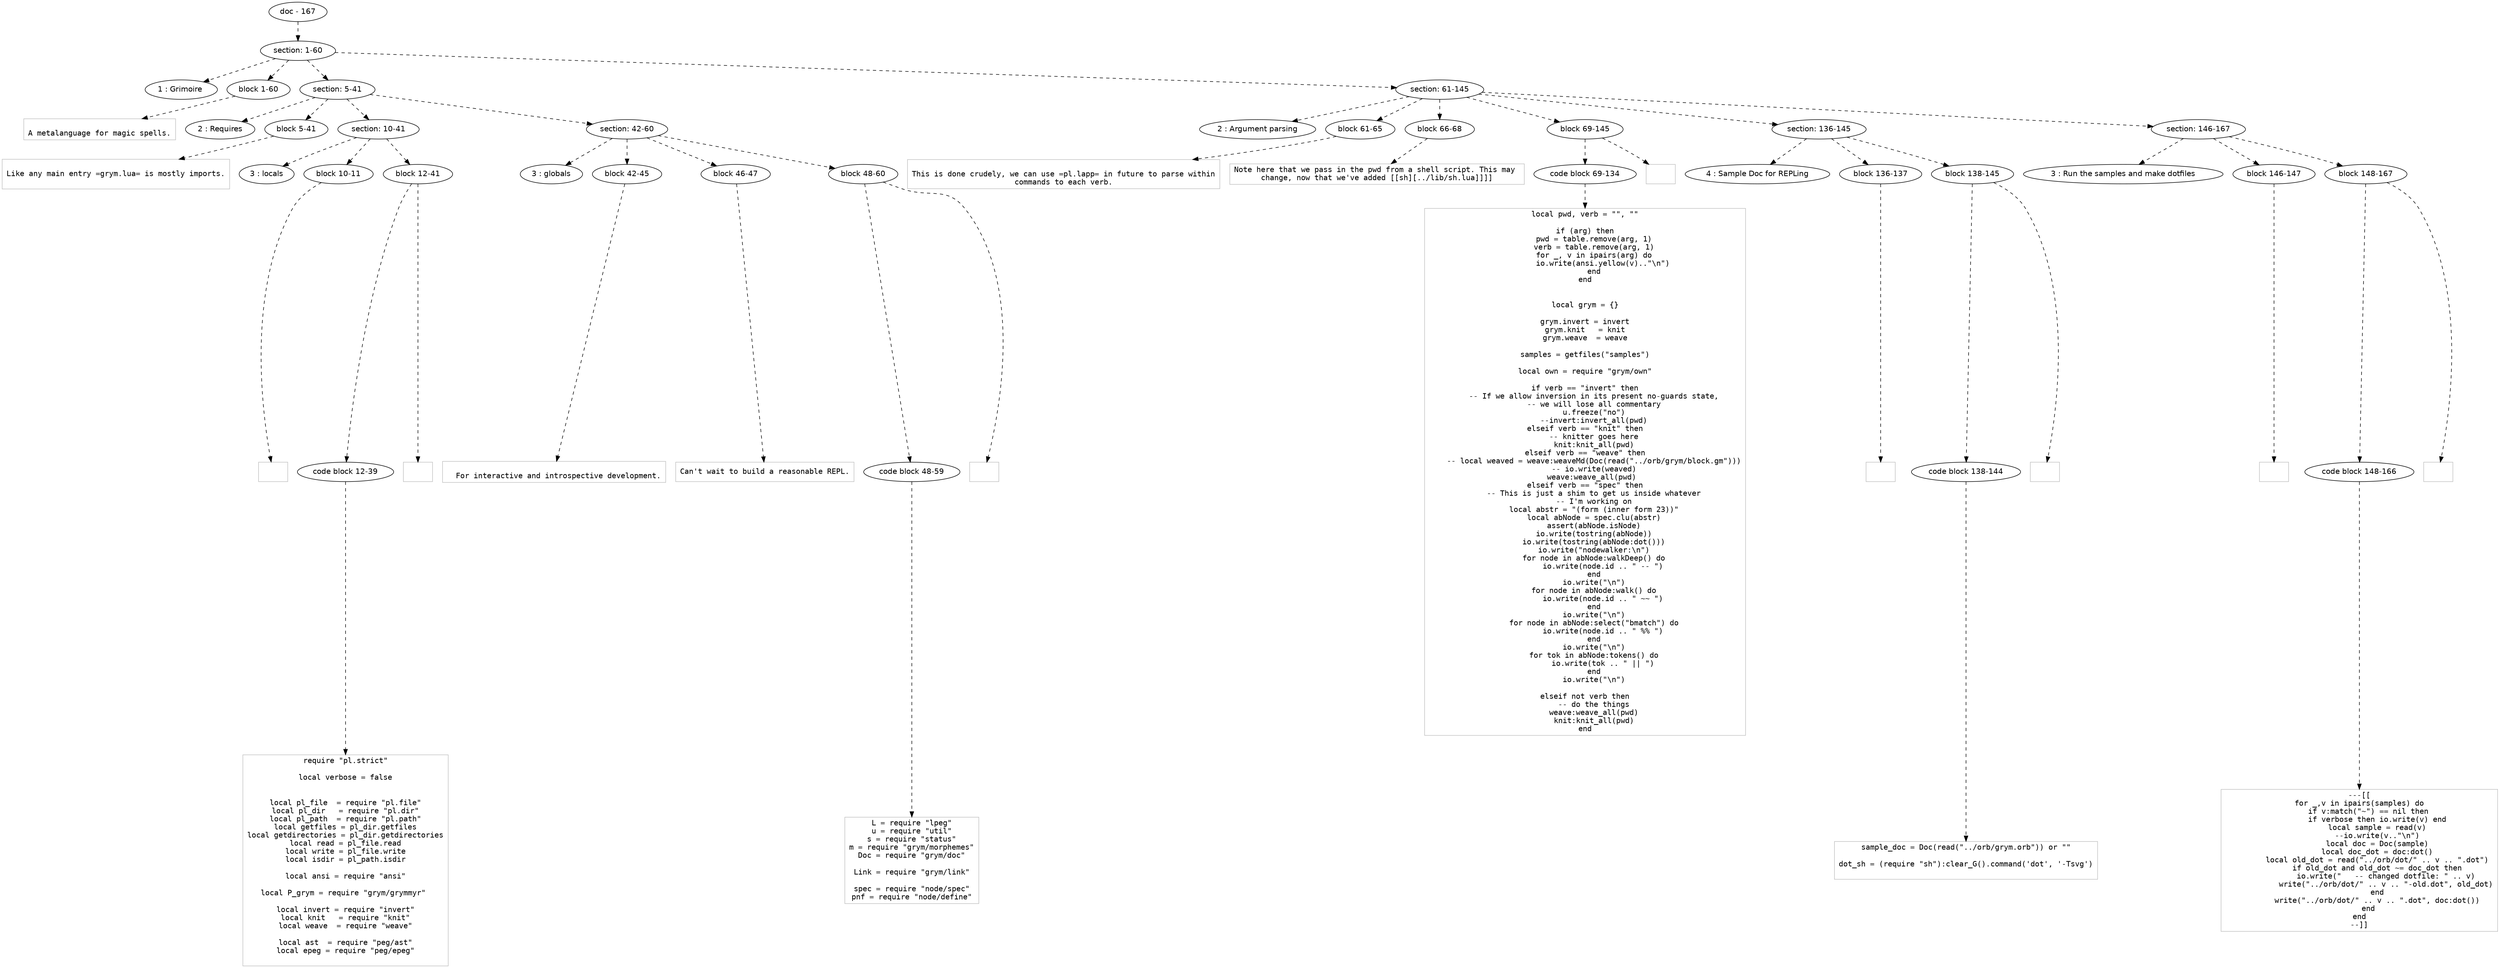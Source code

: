 digraph hierarchy {

node [fontname=Helvetica]
edge [style=dashed]

doc_0 [label="doc - 167"]


doc_0 -> { section_1}
{rank=same; section_1}

section_1 [label="section: 1-60"]


section_1 -> { header_2 block_3 section_4 section_5}
{rank=same; header_2 block_3 section_4 section_5}

header_2 [label="1 : Grimoire "]

block_3 [label="block 1-60"]

section_4 [label="section: 5-41"]

section_5 [label="section: 61-145"]


block_3 -> leaf_6
leaf_6  [color=Gray,shape=rectangle,fontname=Inconsolata,label="
A metalanguage for magic spells.
"]
section_4 -> { header_7 block_8 section_9 section_10}
{rank=same; header_7 block_8 section_9 section_10}

header_7 [label="2 : Requires"]

block_8 [label="block 5-41"]

section_9 [label="section: 10-41"]

section_10 [label="section: 42-60"]


block_8 -> leaf_11
leaf_11  [color=Gray,shape=rectangle,fontname=Inconsolata,label="
Like any main entry =grym.lua= is mostly imports.

"]
section_9 -> { header_12 block_13 block_14}
{rank=same; header_12 block_13 block_14}

header_12 [label="3 : locals"]

block_13 [label="block 10-11"]

block_14 [label="block 12-41"]


block_13 -> leaf_15
leaf_15  [color=Gray,shape=rectangle,fontname=Inconsolata,label=""]
block_14 -> { codeblock_16}
{rank=same; codeblock_16}

codeblock_16 [label="code block 12-39"]


codeblock_16 -> leaf_17
leaf_17  [color=Gray,shape=rectangle,fontname=Inconsolata,label="require \"pl.strict\"

local verbose = false


local pl_file  = require \"pl.file\"
local pl_dir   = require \"pl.dir\"
local pl_path  = require \"pl.path\"
local getfiles = pl_dir.getfiles
local getdirectories = pl_dir.getdirectories
local read = pl_file.read
local write = pl_file.write
local isdir = pl_path.isdir

local ansi = require \"ansi\"

local P_grym = require \"grym/grymmyr\" 

local invert = require \"invert\"
local knit   = require \"knit\"
local weave  = require \"weave\"

local ast  = require \"peg/ast\"
local epeg = require \"peg/epeg\"

"]
block_14 -> leaf_18
leaf_18  [color=Gray,shape=rectangle,fontname=Inconsolata,label="
"]
section_10 -> { header_19 block_20 block_21 block_22}
{rank=same; header_19 block_20 block_21 block_22}

header_19 [label="3 : globals"]

block_20 [label="block 42-45"]

block_21 [label="block 46-47"]

block_22 [label="block 48-60"]


block_20 -> leaf_23
leaf_23  [color=Gray,shape=rectangle,fontname=Inconsolata,label="
  For interactive and introspective development.
"]
block_21 -> leaf_24
leaf_24  [color=Gray,shape=rectangle,fontname=Inconsolata,label="Can't wait to build a reasonable REPL.
"]
block_22 -> { codeblock_25}
{rank=same; codeblock_25}

codeblock_25 [label="code block 48-59"]


codeblock_25 -> leaf_26
leaf_26  [color=Gray,shape=rectangle,fontname=Inconsolata,label="L = require \"lpeg\"
u = require \"util\"
s = require \"status\"
m = require \"grym/morphemes\"
Doc = require \"grym/doc\"

Link = require \"grym/link\"

spec = require \"node/spec\"
pnf = require \"node/define\""]
block_22 -> leaf_27
leaf_27  [color=Gray,shape=rectangle,fontname=Inconsolata,label=""]
section_5 -> { header_28 block_29 block_30 block_31 section_32 section_33}
{rank=same; header_28 block_29 block_30 block_31 section_32 section_33}

header_28 [label="2 : Argument parsing"]

block_29 [label="block 61-65"]

block_30 [label="block 66-68"]

block_31 [label="block 69-145"]

section_32 [label="section: 136-145"]

section_33 [label="section: 146-167"]


block_29 -> leaf_34
leaf_34  [color=Gray,shape=rectangle,fontname=Inconsolata,label="
This is done crudely, we can use =pl.lapp= in future to parse within
commands to each verb.
"]
block_30 -> leaf_35
leaf_35  [color=Gray,shape=rectangle,fontname=Inconsolata,label="Note here that we pass in the pwd from a shell script. This may 
change, now that we've added [[sh][../lib/sh.lua]]]]
"]
block_31 -> { codeblock_36}
{rank=same; codeblock_36}

codeblock_36 [label="code block 69-134"]


codeblock_36 -> leaf_37
leaf_37  [color=Gray,shape=rectangle,fontname=Inconsolata,label="local pwd, verb = \"\", \"\"

if (arg) then
    pwd = table.remove(arg, 1)
    verb = table.remove(arg, 1)
    for _, v in ipairs(arg) do
        io.write(ansi.yellow(v)..\"\\n\")
    end
end


local grym = {}

grym.invert = invert
grym.knit   = knit
grym.weave  = weave

samples = getfiles(\"samples\")

local own = require \"grym/own\"

if verb == \"invert\" then
    -- If we allow inversion in its present no-guards state,
    -- we will lose all commentary
    u.freeze(\"no\")
    --invert:invert_all(pwd)
elseif verb == \"knit\" then
    -- knitter goes here
    knit:knit_all(pwd)
elseif verb == \"weave\" then
    -- local weaved = weave:weaveMd(Doc(read(\"../orb/grym/block.gm\")))
    -- io.write(weaved)
    weave:weave_all(pwd) 
elseif verb == \"spec\" then
    -- This is just a shim to get us inside whatever
    -- I'm working on
    local abstr = \"(form (inner form 23))\"
    local abNode = spec.clu(abstr)
    assert(abNode.isNode)
    io.write(tostring(abNode))
    io.write(tostring(abNode:dot()))
    io.write(\"nodewalker:\\n\")
    for node in abNode:walkDeep() do
        io.write(node.id .. \" -- \")
    end
    io.write(\"\\n\")
    for node in abNode:walk() do
        io.write(node.id .. \" ~~ \")
    end
    io.write(\"\\n\")
    for node in abNode:select(\"bmatch\") do
        io.write(node.id .. \" %% \")
    end
    io.write(\"\\n\")
    for tok in abNode:tokens() do
        io.write(tok .. \" || \")
    end
    io.write(\"\\n\")

elseif not verb then
    -- do the things
    weave:weave_all(pwd)
    knit:knit_all(pwd)
end"]
block_31 -> leaf_38
leaf_38  [color=Gray,shape=rectangle,fontname=Inconsolata,label=""]
section_32 -> { header_39 block_40 block_41}
{rank=same; header_39 block_40 block_41}

header_39 [label="4 : Sample Doc for REPLing"]

block_40 [label="block 136-137"]

block_41 [label="block 138-145"]


block_40 -> leaf_42
leaf_42  [color=Gray,shape=rectangle,fontname=Inconsolata,label=""]
block_41 -> { codeblock_43}
{rank=same; codeblock_43}

codeblock_43 [label="code block 138-144"]


codeblock_43 -> leaf_44
leaf_44  [color=Gray,shape=rectangle,fontname=Inconsolata,label="sample_doc = Doc(read(\"../orb/grym.orb\")) or \"\"

dot_sh = (require \"sh\"):clear_G().command('dot', '-Tsvg')

"]
block_41 -> leaf_45
leaf_45  [color=Gray,shape=rectangle,fontname=Inconsolata,label=""]
section_33 -> { header_46 block_47 block_48}
{rank=same; header_46 block_47 block_48}

header_46 [label="3 : Run the samples and make dotfiles"]

block_47 [label="block 146-147"]

block_48 [label="block 148-167"]


block_47 -> leaf_49
leaf_49  [color=Gray,shape=rectangle,fontname=Inconsolata,label=""]
block_48 -> { codeblock_50}
{rank=same; codeblock_50}

codeblock_50 [label="code block 148-166"]


codeblock_50 -> leaf_51
leaf_51  [color=Gray,shape=rectangle,fontname=Inconsolata,label="---[[
for _,v in ipairs(samples) do
    if v:match(\"~\") == nil then
        if verbose then io.write(v) end
        local sample = read(v)
        --io.write(v..\"\\n\")
        local doc = Doc(sample)
        local doc_dot = doc:dot()
        local old_dot = read(\"../orb/dot/\" .. v .. \".dot\")
        if old_dot and old_dot ~= doc_dot then
            io.write(\"   -- changed dotfile: \" .. v)
            write(\"../orb/dot/\" .. v .. \"-old.dot\", old_dot)
        end
        write(\"../orb/dot/\" .. v .. \".dot\", doc:dot())
    end
end
--]]"]
block_48 -> leaf_52
leaf_52  [color=Gray,shape=rectangle,fontname=Inconsolata,label=""]

}
